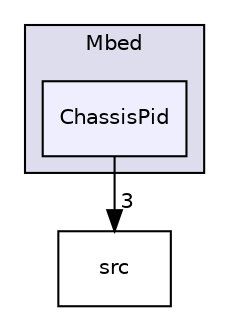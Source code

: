 digraph "examples/Mbed/ChassisPid" {
  compound=true
  node [ fontsize="10", fontname="Helvetica"];
  edge [ labelfontsize="10", labelfontname="Helvetica"];
  subgraph clusterdir_d1beff12654d7dd39782852aec0b9605 {
    graph [ bgcolor="#ddddee", pencolor="black", label="Mbed" fontname="Helvetica", fontsize="10", URL="dir_d1beff12654d7dd39782852aec0b9605.html"]
  dir_35185c2a8d614de1ea963e39e2826185 [shape=box, label="ChassisPid", style="filled", fillcolor="#eeeeff", pencolor="black", URL="dir_35185c2a8d614de1ea963e39e2826185.html"];
  }
  dir_68267d1309a1af8e8297ef4c3efbcdba [shape=box label="src" URL="dir_68267d1309a1af8e8297ef4c3efbcdba.html"];
  dir_35185c2a8d614de1ea963e39e2826185->dir_68267d1309a1af8e8297ef4c3efbcdba [headlabel="3", labeldistance=1.5 headhref="dir_000008_000012.html"];
}
